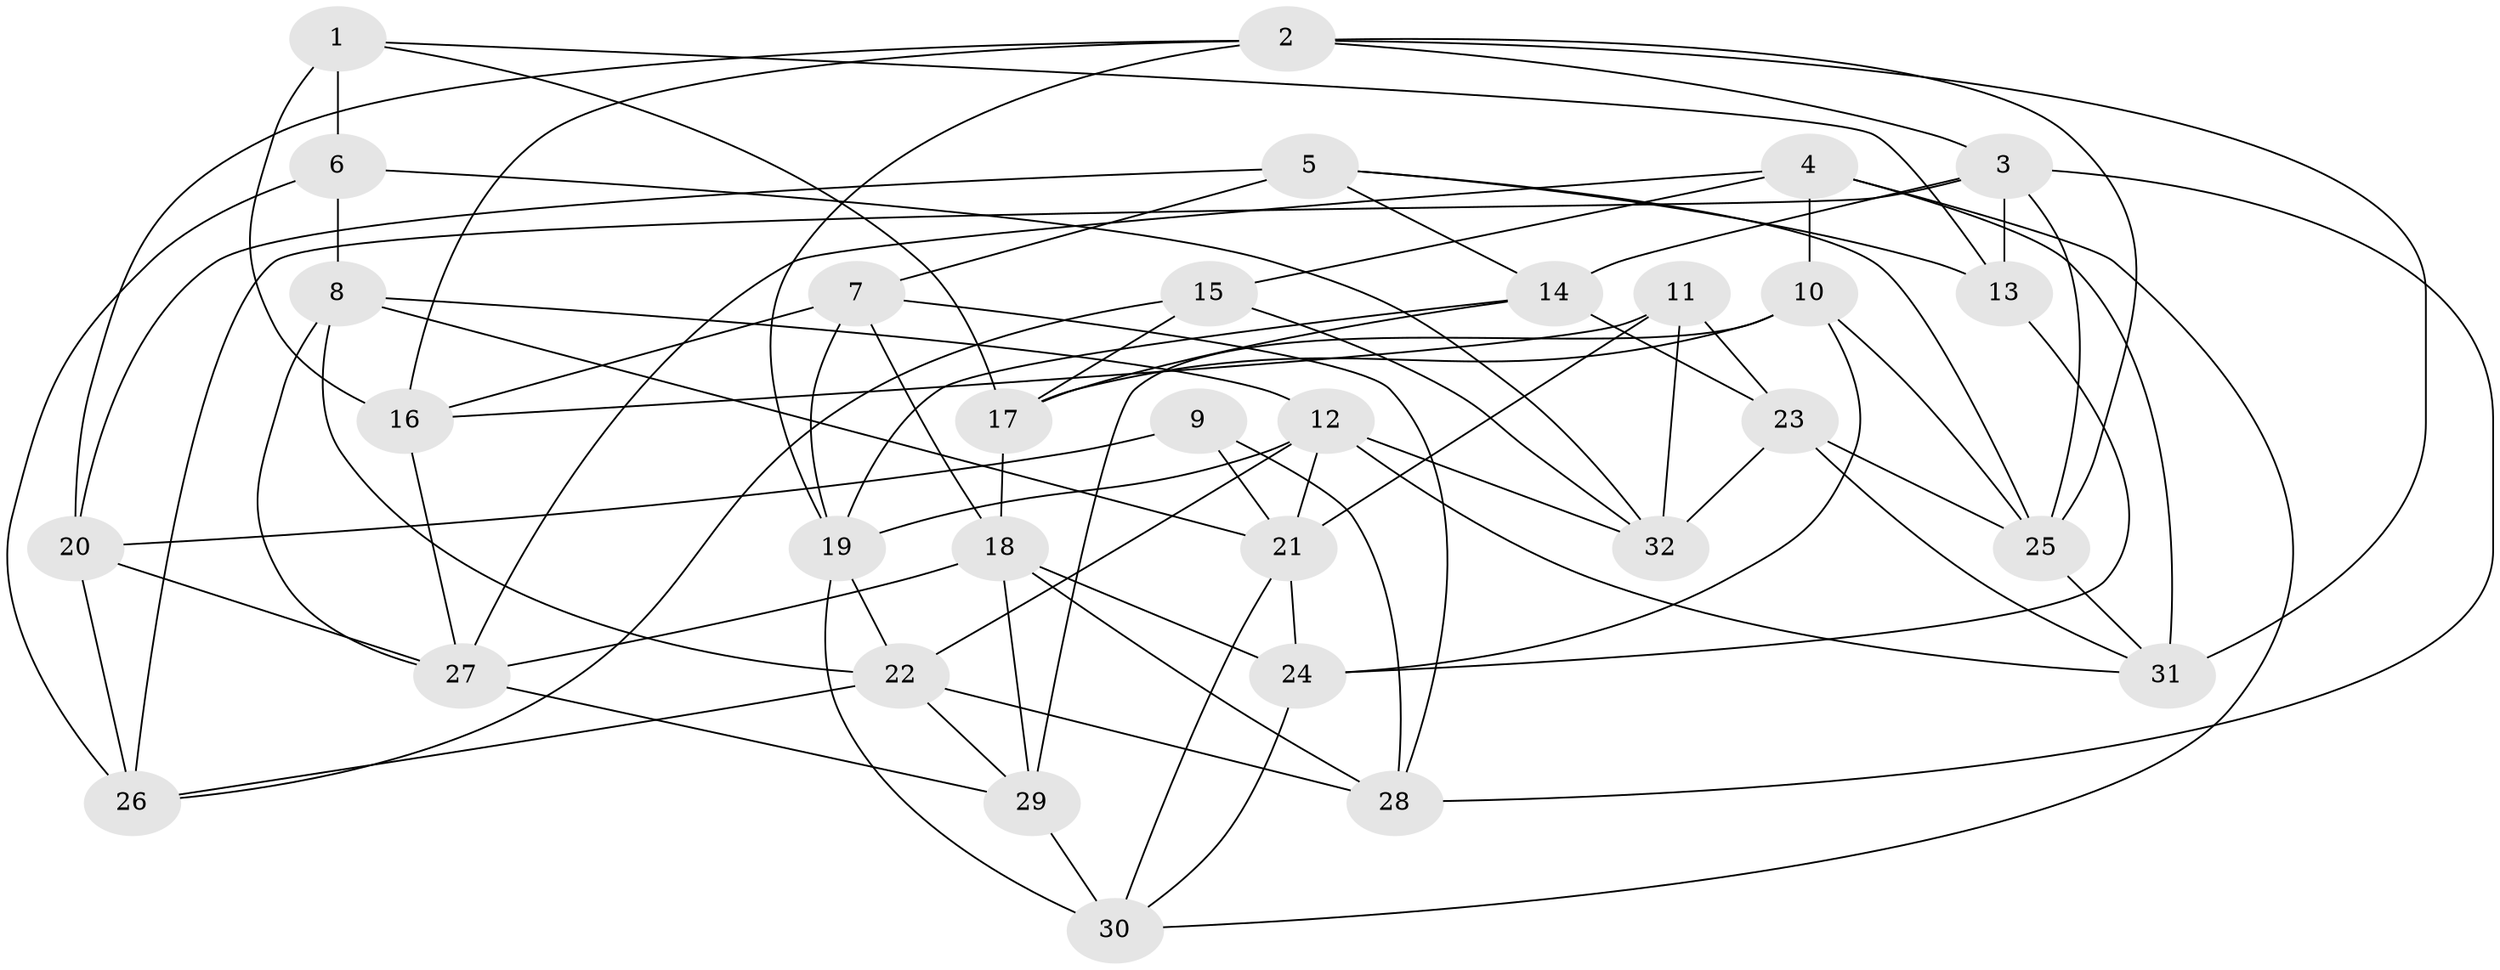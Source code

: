 // original degree distribution, {4: 1.0}
// Generated by graph-tools (version 1.1) at 2025/26/03/09/25 03:26:53]
// undirected, 32 vertices, 81 edges
graph export_dot {
graph [start="1"]
  node [color=gray90,style=filled];
  1;
  2;
  3;
  4;
  5;
  6;
  7;
  8;
  9;
  10;
  11;
  12;
  13;
  14;
  15;
  16;
  17;
  18;
  19;
  20;
  21;
  22;
  23;
  24;
  25;
  26;
  27;
  28;
  29;
  30;
  31;
  32;
  1 -- 6 [weight=2.0];
  1 -- 13 [weight=1.0];
  1 -- 16 [weight=2.0];
  1 -- 17 [weight=1.0];
  2 -- 3 [weight=1.0];
  2 -- 16 [weight=1.0];
  2 -- 19 [weight=1.0];
  2 -- 20 [weight=1.0];
  2 -- 25 [weight=1.0];
  2 -- 31 [weight=1.0];
  3 -- 13 [weight=1.0];
  3 -- 14 [weight=1.0];
  3 -- 25 [weight=1.0];
  3 -- 26 [weight=1.0];
  3 -- 28 [weight=1.0];
  4 -- 10 [weight=1.0];
  4 -- 15 [weight=1.0];
  4 -- 27 [weight=1.0];
  4 -- 30 [weight=1.0];
  4 -- 31 [weight=2.0];
  5 -- 7 [weight=2.0];
  5 -- 13 [weight=1.0];
  5 -- 14 [weight=1.0];
  5 -- 20 [weight=1.0];
  5 -- 25 [weight=1.0];
  6 -- 8 [weight=2.0];
  6 -- 26 [weight=1.0];
  6 -- 32 [weight=1.0];
  7 -- 16 [weight=1.0];
  7 -- 18 [weight=1.0];
  7 -- 19 [weight=1.0];
  7 -- 28 [weight=1.0];
  8 -- 12 [weight=1.0];
  8 -- 21 [weight=1.0];
  8 -- 22 [weight=1.0];
  8 -- 27 [weight=1.0];
  9 -- 20 [weight=1.0];
  9 -- 21 [weight=1.0];
  9 -- 28 [weight=2.0];
  10 -- 17 [weight=1.0];
  10 -- 24 [weight=2.0];
  10 -- 25 [weight=1.0];
  10 -- 29 [weight=1.0];
  11 -- 16 [weight=1.0];
  11 -- 21 [weight=1.0];
  11 -- 23 [weight=1.0];
  11 -- 32 [weight=1.0];
  12 -- 19 [weight=1.0];
  12 -- 21 [weight=1.0];
  12 -- 22 [weight=1.0];
  12 -- 31 [weight=1.0];
  12 -- 32 [weight=1.0];
  13 -- 24 [weight=1.0];
  14 -- 17 [weight=2.0];
  14 -- 19 [weight=1.0];
  14 -- 23 [weight=1.0];
  15 -- 17 [weight=1.0];
  15 -- 26 [weight=1.0];
  15 -- 32 [weight=1.0];
  16 -- 27 [weight=1.0];
  17 -- 18 [weight=1.0];
  18 -- 24 [weight=1.0];
  18 -- 27 [weight=1.0];
  18 -- 28 [weight=1.0];
  18 -- 29 [weight=1.0];
  19 -- 22 [weight=1.0];
  19 -- 30 [weight=1.0];
  20 -- 26 [weight=2.0];
  20 -- 27 [weight=1.0];
  21 -- 24 [weight=1.0];
  21 -- 30 [weight=1.0];
  22 -- 26 [weight=1.0];
  22 -- 28 [weight=1.0];
  22 -- 29 [weight=1.0];
  23 -- 25 [weight=1.0];
  23 -- 31 [weight=1.0];
  23 -- 32 [weight=2.0];
  24 -- 30 [weight=1.0];
  25 -- 31 [weight=1.0];
  27 -- 29 [weight=1.0];
  29 -- 30 [weight=2.0];
}

